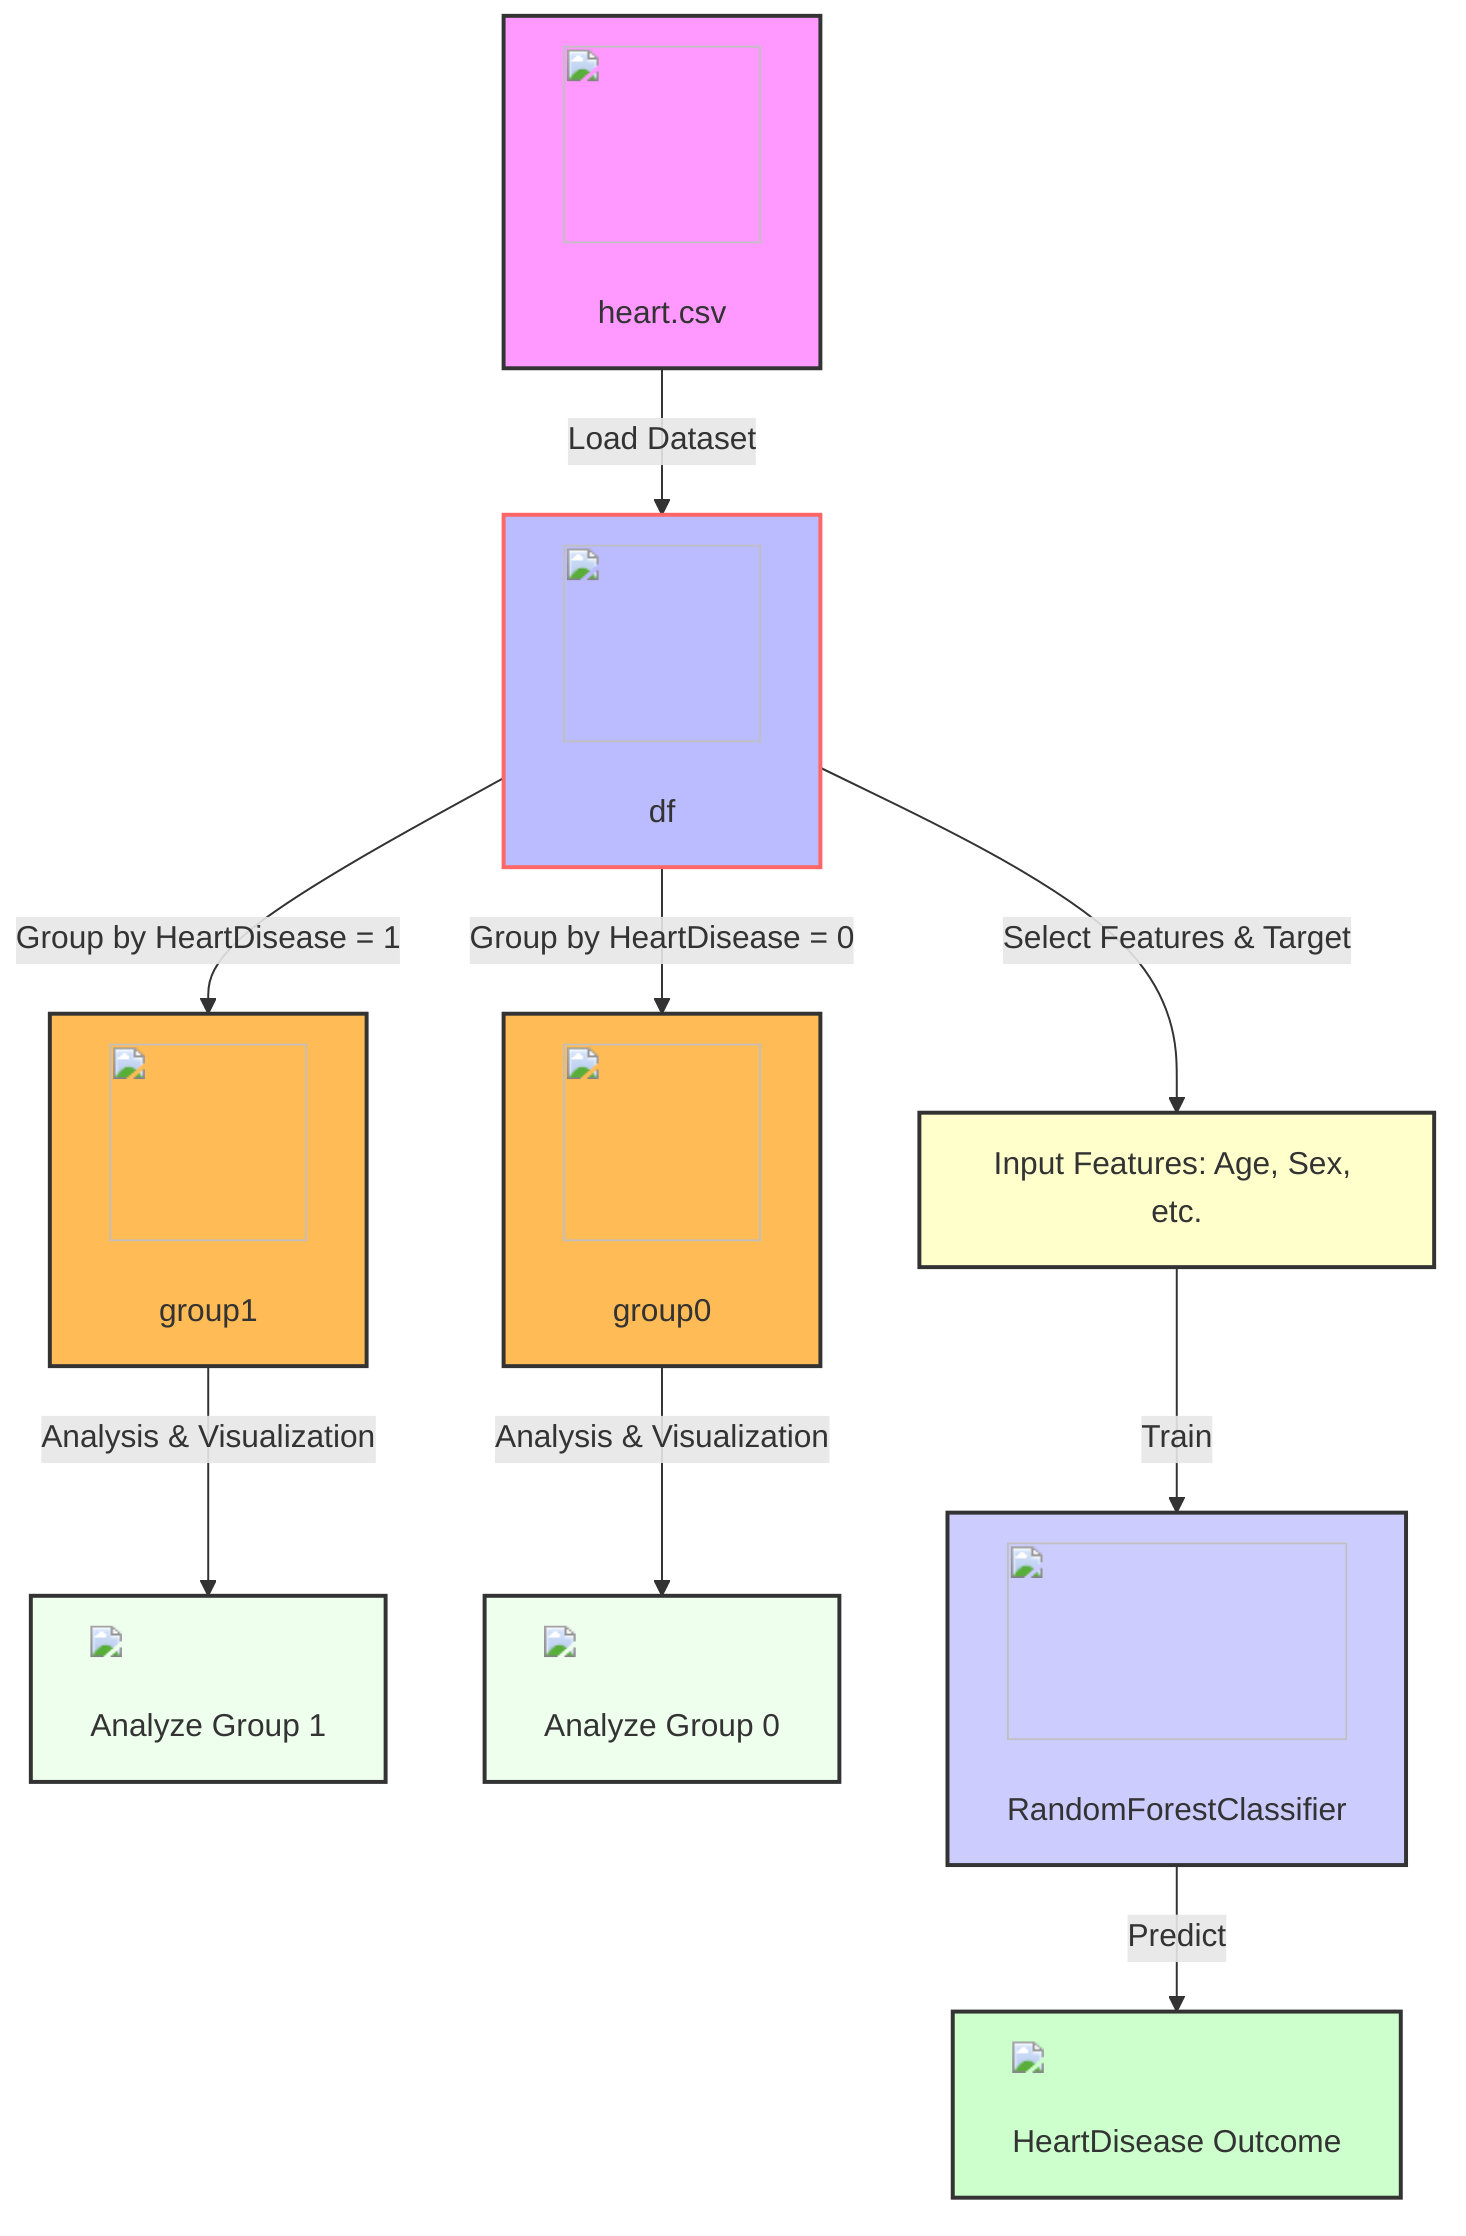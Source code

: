 flowchart TD
    %% Data Source
    A[<img src='icons/file.svg' width=100 height=100/> <br/> heart.csv] -->|Load Dataset| B[<img src='icons/table.svg' width=100 height=100/> <br/> df]
    
    %% DataFrame Creation
    B -->|Group by HeartDisease = 1| C[<img src='icons/row_split.svg' width=100 height=100/> <br/> group1]
    B -->|Group by HeartDisease = 0| D[<img src='icons/row_split.svg' width=100 height=100/> <br/> group0]
    
    %% Usage of DataFrames for Analysis and Visualization
    C -->|Analysis & Visualization| E[<img src='dummy_plots/scatter_plot_template.svg'/> <br/> Analyze Group 1]
    D -->|Analysis & Visualization| F[<img src='dummy_plots/scatter_plot_template.svg'/> <br/> Analyze Group 0]
    
    %% Machine Learning Model
    B -->|Select Features & Target| G[Input Features: Age, Sex, etc.]
    G -->|Train| H[<img src='icons/brain.svg' width=100 height=100/> <br/> RandomForestClassifier] 
    H -->|Predict| I[<img src='dummy_plots/scatter_plot_template.svg'/> <br/> HeartDisease Outcome]
    
    %% Comments
    A:::source
    click A href "Data source [heart.csv]: The dataset containing heart failure data."
    
    B:::df
    click B href "DataFrame [df]: Loaded dataset for analysis."

    C:::group
    click C href "Grouped DataFrame [group1]: Patients with heart disease."

    D:::group
    click D href "Grouped DataFrame [group0]: Patients without heart disease."

    E:::usage
    click E href "Data Analysis & Visualization: Exploration and visualization of patients with heart disease."

    F:::usage
    click F href "Data Analysis & Visualization: Exploration and visualization of patients without heart disease."

    G:::features
    click G href "Feature Selection: Important features for ML model."

    H:::model
    click H href "Random Forest Classifier: Trained on the dataset to predict heart disease."

    I:::outcome
    click I href "Predicted Outcome: Predicted heart disease outcomes using the trained model."

    classDef source fill:#f9f,stroke:#333,stroke-width:2px;
    classDef df fill:#bbf,stroke:#f66,stroke-width:2px;
    classDef group fill:#fb5,stroke:#333,stroke-width:2px;
    classDef usage fill:#efe,stroke:#333,stroke-width:2px;
    classDef features fill:#ffc,stroke:#333,stroke-width:2px;
    classDef model fill:#ccf,stroke:#333,stroke-width:2px;
    classDef outcome fill:#cfc,stroke:#333,stroke-width:2px;